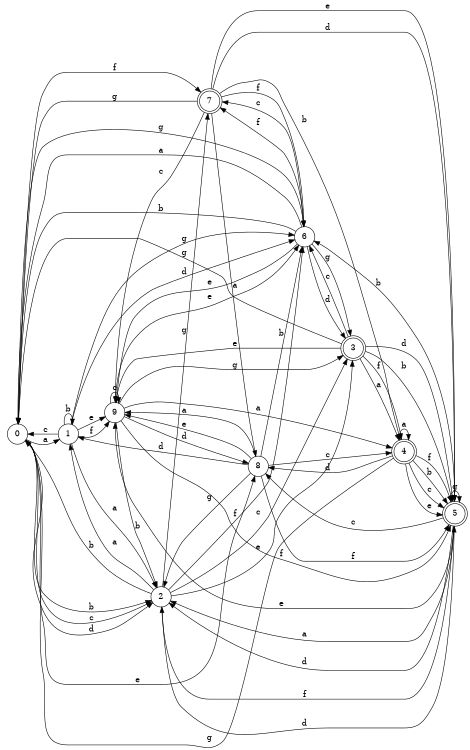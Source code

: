 digraph n8_5 {
__start0 [label="" shape="none"];

rankdir=LR;
size="8,5";

s0 [style="filled", color="black", fillcolor="white" shape="circle", label="0"];
s1 [style="filled", color="black", fillcolor="white" shape="circle", label="1"];
s2 [style="filled", color="black", fillcolor="white" shape="circle", label="2"];
s3 [style="rounded,filled", color="black", fillcolor="white" shape="doublecircle", label="3"];
s4 [style="rounded,filled", color="black", fillcolor="white" shape="doublecircle", label="4"];
s5 [style="rounded,filled", color="black", fillcolor="white" shape="doublecircle", label="5"];
s6 [style="filled", color="black", fillcolor="white" shape="circle", label="6"];
s7 [style="rounded,filled", color="black", fillcolor="white" shape="doublecircle", label="7"];
s8 [style="filled", color="black", fillcolor="white" shape="circle", label="8"];
s9 [style="filled", color="black", fillcolor="white" shape="circle", label="9"];
s0 -> s1 [label="a"];
s0 -> s2 [label="b"];
s0 -> s2 [label="c"];
s0 -> s2 [label="d"];
s0 -> s8 [label="e"];
s0 -> s7 [label="f"];
s0 -> s6 [label="g"];
s1 -> s2 [label="a"];
s1 -> s1 [label="b"];
s1 -> s0 [label="c"];
s1 -> s6 [label="d"];
s1 -> s9 [label="e"];
s1 -> s9 [label="f"];
s1 -> s6 [label="g"];
s2 -> s1 [label="a"];
s2 -> s0 [label="b"];
s2 -> s3 [label="c"];
s2 -> s5 [label="d"];
s2 -> s3 [label="e"];
s2 -> s6 [label="f"];
s2 -> s7 [label="g"];
s3 -> s4 [label="a"];
s3 -> s5 [label="b"];
s3 -> s6 [label="c"];
s3 -> s5 [label="d"];
s3 -> s9 [label="e"];
s3 -> s4 [label="f"];
s3 -> s0 [label="g"];
s4 -> s4 [label="a"];
s4 -> s5 [label="b"];
s4 -> s5 [label="c"];
s4 -> s8 [label="d"];
s4 -> s5 [label="e"];
s4 -> s5 [label="f"];
s4 -> s0 [label="g"];
s5 -> s2 [label="a"];
s5 -> s6 [label="b"];
s5 -> s8 [label="c"];
s5 -> s2 [label="d"];
s5 -> s9 [label="e"];
s5 -> s2 [label="f"];
s5 -> s5 [label="g"];
s6 -> s0 [label="a"];
s6 -> s0 [label="b"];
s6 -> s7 [label="c"];
s6 -> s3 [label="d"];
s6 -> s9 [label="e"];
s6 -> s7 [label="f"];
s6 -> s3 [label="g"];
s7 -> s8 [label="a"];
s7 -> s4 [label="b"];
s7 -> s9 [label="c"];
s7 -> s5 [label="d"];
s7 -> s5 [label="e"];
s7 -> s6 [label="f"];
s7 -> s0 [label="g"];
s8 -> s9 [label="a"];
s8 -> s6 [label="b"];
s8 -> s4 [label="c"];
s8 -> s1 [label="d"];
s8 -> s9 [label="e"];
s8 -> s5 [label="f"];
s8 -> s2 [label="g"];
s9 -> s4 [label="a"];
s9 -> s2 [label="b"];
s9 -> s9 [label="c"];
s9 -> s8 [label="d"];
s9 -> s6 [label="e"];
s9 -> s5 [label="f"];
s9 -> s3 [label="g"];

}